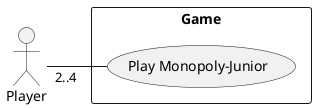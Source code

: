 @startuml
'https://plantuml.com/use-case-diagram
actor :Player: as Player
rectangle Game {
    left to right direction
    usecase "Play Monopoly-Junior" as Play
}
Player "2..4" -- (Play)



@enduml